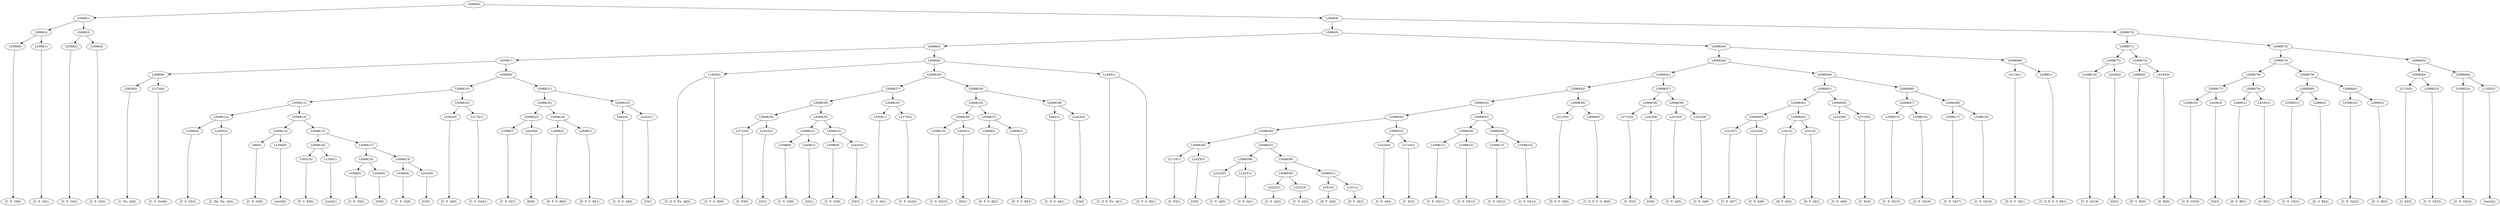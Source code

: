 digraph sample{
"L3398(0)"->"[C  E  G](0)"
"L3398(1)"->"[C  E  G](1)"
"L5068(2)"->"L3398(0)"
"L5068(2)"->"L3398(1)"
"L3398(2)"->"[C  E  G](2)"
"L3398(3)"->"[C  E  G](3)"
"L5068(3)"->"L3398(2)"
"L5068(3)"->"L3398(3)"
"L5068(1)"->"L5068(2)"
"L5068(1)"->"L5068(3)"
"L3929(0)"->"[C  Fis  A](0)"
"L2174(0)"->"[C  F  Gis](0)"
"L5068(8)"->"L3929(0)"
"L5068(8)"->"L2174(0)"
"L3398(4)"->"[C  E  G](4)"
"L2285(0)"->"[C  Dis  Fis  A](0)"
"L5068(12)"->"L3398(4)"
"L5068(12)"->"L2285(0)"
"L86(0)"->"[C  D  G](0)"
"L1350(0)"->"[rest](0)"
"L5068(14)"->"L86(0)"
"L5068(14)"->"L1350(0)"
"L3031(0)"->"[F  G  B](0)"
"L1350(1)"->"[rest](1)"
"L5068(16)"->"L3031(0)"
"L5068(16)"->"L1350(1)"
"L3398(5)"->"[C  E  G](5)"
"L2436(0)"->"[G](0)"
"L5068(18)"->"L3398(5)"
"L5068(18)"->"L2436(0)"
"L3398(6)"->"[C  E  G](6)"
"L2423(0)"->"[C](0)"
"L5068(19)"->"L3398(6)"
"L5068(19)"->"L2423(0)"
"L5068(17)"->"L5068(18)"
"L5068(17)"->"L5068(19)"
"L5068(15)"->"L5068(16)"
"L5068(15)"->"L5068(17)"
"L5068(13)"->"L5068(14)"
"L5068(13)"->"L5068(15)"
"L5068(11)"->"L5068(12)"
"L5068(11)"->"L5068(13)"
"L3304(0)"->"[C  F  A](0)"
"L2174(1)"->"[C  F  Gis](1)"
"L5068(20)"->"L3304(0)"
"L5068(20)"->"L2174(1)"
"L5068(10)"->"L5068(11)"
"L5068(10)"->"L5068(20)"
"L3398(7)"->"[C  E  G](7)"
"L4435(0)"->"[E](0)"
"L5068(23)"->"L3398(7)"
"L5068(23)"->"L4435(0)"
"L2808(0)"->"[D  F  G  B](0)"
"L2808(1)"->"[D  F  G  B](1)"
"L5068(24)"->"L2808(0)"
"L5068(24)"->"L2808(1)"
"L5068(22)"->"L5068(23)"
"L5068(22)"->"L5068(24)"
"L942(0)"->"[C  E  G  A](0)"
"L2423(1)"->"[C](1)"
"L5068(25)"->"L942(0)"
"L5068(25)"->"L2423(1)"
"L5068(21)"->"L5068(22)"
"L5068(21)"->"L5068(25)"
"L5068(9)"->"L5068(10)"
"L5068(9)"->"L5068(21)"
"L5068(7)"->"L5068(8)"
"L5068(7)"->"L5068(9)"
"L1845(0)"->"[C  D  E  Fis  A](0)"
"L1845(0)"->"[C  F  G  B](0)"
"L2710(0)"->"[C  E](0)"
"L2423(2)"->"[C](2)"
"L5068(29)"->"L2710(0)"
"L5068(29)"->"L2423(2)"
"L3398(8)"->"[C  E  G](8)"
"L2436(1)"->"[G](1)"
"L5068(31)"->"L3398(8)"
"L5068(31)"->"L2436(1)"
"L3398(9)"->"[C  E  G](9)"
"L2423(3)"->"[C](3)"
"L5068(32)"->"L3398(9)"
"L5068(32)"->"L2423(3)"
"L5068(30)"->"L5068(31)"
"L5068(30)"->"L5068(32)"
"L5068(28)"->"L5068(29)"
"L5068(28)"->"L5068(30)"
"L3304(1)"->"[C  F  A](1)"
"L2174(2)"->"[C  F  Gis](2)"
"L5068(33)"->"L3304(1)"
"L5068(33)"->"L2174(2)"
"L5068(27)"->"L5068(28)"
"L5068(27)"->"L5068(33)"
"L3398(10)"->"[C  E  G](10)"
"L4435(1)"->"[E](1)"
"L5068(36)"->"L3398(10)"
"L5068(36)"->"L4435(1)"
"L2808(2)"->"[D  F  G  B](2)"
"L2808(3)"->"[D  F  G  B](3)"
"L5068(37)"->"L2808(2)"
"L5068(37)"->"L2808(3)"
"L5068(35)"->"L5068(36)"
"L5068(35)"->"L5068(37)"
"L942(1)"->"[C  E  G  A](1)"
"L2423(4)"->"[C](4)"
"L5068(38)"->"L942(1)"
"L5068(38)"->"L2423(4)"
"L5068(34)"->"L5068(35)"
"L5068(34)"->"L5068(38)"
"L5068(26)"->"L5068(27)"
"L5068(26)"->"L5068(34)"
"L1845(1)"->"[C  D  E  Fis  A](1)"
"L1845(1)"->"[C  F  G  B](1)"
"L4390(0)"->"L1845(0)"
"L4390(0)"->"L5068(26)"
"L4390(0)"->"L1845(1)"
"L5068(6)"->"L5068(7)"
"L5068(6)"->"L4390(0)"
"L2710(1)"->"[C  E](1)"
"L2423(5)"->"[C](5)"
"L5068(46)"->"L2710(1)"
"L5068(46)"->"L2423(5)"
"L2223(0)"->"[C  E  A](0)"
"L2223(1)"->"[C  E  A](1)"
"L5068(48)"->"L2223(0)"
"L5068(48)"->"L2223(1)"
"L2223(2)"->"[C  E  A](2)"
"L2223(3)"->"[C  E  A](3)"
"L5068(50)"->"L2223(2)"
"L5068(50)"->"L2223(3)"
"L241(0)"->"[D  F  A](0)"
"L241(1)"->"[D  F  A](1)"
"L5068(51)"->"L241(0)"
"L5068(51)"->"L241(1)"
"L5068(49)"->"L5068(50)"
"L5068(49)"->"L5068(51)"
"L5068(47)"->"L5068(48)"
"L5068(47)"->"L5068(49)"
"L5068(45)"->"L5068(46)"
"L5068(45)"->"L5068(47)"
"L2223(4)"->"[C  E  A](4)"
"L2710(2)"->"[C  E](2)"
"L5068(52)"->"L2223(4)"
"L5068(52)"->"L2710(2)"
"L5068(44)"->"L5068(45)"
"L5068(44)"->"L5068(52)"
"L3398(11)"->"[C  E  G](11)"
"L3398(12)"->"[C  E  G](12)"
"L5068(54)"->"L3398(11)"
"L5068(54)"->"L3398(12)"
"L3398(13)"->"[C  E  G](13)"
"L3398(14)"->"[C  E  G](14)"
"L5068(55)"->"L3398(13)"
"L5068(55)"->"L3398(14)"
"L5068(53)"->"L5068(54)"
"L5068(53)"->"L5068(55)"
"L5068(43)"->"L5068(44)"
"L5068(43)"->"L5068(53)"
"L2115(0)"->"[D  E  F  G](0)"
"L4086(0)"->"[C  D  E  F  G  B](0)"
"L5068(56)"->"L2115(0)"
"L5068(56)"->"L4086(0)"
"L5068(42)"->"L5068(43)"
"L5068(42)"->"L5068(56)"
"L2710(3)"->"[C  E](3)"
"L2423(6)"->"[C](6)"
"L5068(58)"->"L2710(3)"
"L5068(58)"->"L2423(6)"
"L2223(5)"->"[C  E  A](5)"
"L2223(6)"->"[C  E  A](6)"
"L5068(59)"->"L2223(5)"
"L5068(59)"->"L2223(6)"
"L5068(57)"->"L5068(58)"
"L5068(57)"->"L5068(59)"
"L5068(41)"->"L5068(42)"
"L5068(41)"->"L5068(57)"
"L2223(7)"->"[C  E  A](7)"
"L2223(8)"->"[C  E  A](8)"
"L5068(63)"->"L2223(7)"
"L5068(63)"->"L2223(8)"
"L241(2)"->"[D  F  A](2)"
"L241(3)"->"[D  F  A](3)"
"L5068(64)"->"L241(2)"
"L5068(64)"->"L241(3)"
"L5068(62)"->"L5068(63)"
"L5068(62)"->"L5068(64)"
"L2223(9)"->"[C  E  A](9)"
"L2710(4)"->"[C  E](4)"
"L5068(65)"->"L2223(9)"
"L5068(65)"->"L2710(4)"
"L5068(61)"->"L5068(62)"
"L5068(61)"->"L5068(65)"
"L3398(15)"->"[C  E  G](15)"
"L3398(16)"->"[C  E  G](16)"
"L5068(67)"->"L3398(15)"
"L5068(67)"->"L3398(16)"
"L3398(17)"->"[C  E  G](17)"
"L3398(18)"->"[C  E  G](18)"
"L5068(68)"->"L3398(17)"
"L5068(68)"->"L3398(18)"
"L5068(66)"->"L5068(67)"
"L5068(66)"->"L5068(68)"
"L5068(60)"->"L5068(61)"
"L5068(60)"->"L5068(66)"
"L5068(40)"->"L5068(41)"
"L5068(40)"->"L5068(60)"
"L2115(1)"->"[D  E  F  G](1)"
"L4086(1)"->"[C  D  E  F  G  B](1)"
"L5068(69)"->"L2115(1)"
"L5068(69)"->"L4086(1)"
"L5068(39)"->"L5068(40)"
"L5068(39)"->"L5068(69)"
"L5068(5)"->"L5068(6)"
"L5068(5)"->"L5068(39)"
"L3398(19)"->"[C  E  G](19)"
"L2436(2)"->"[G](2)"
"L5068(72)"->"L3398(19)"
"L5068(72)"->"L2436(2)"
"L2806(0)"->"[D  G  B](0)"
"L4193(0)"->"[D  B](0)"
"L5068(73)"->"L2806(0)"
"L5068(73)"->"L4193(0)"
"L5068(71)"->"L5068(72)"
"L5068(71)"->"L5068(73)"
"L3398(20)"->"[C  E  G](20)"
"L2436(3)"->"[G](3)"
"L5068(77)"->"L3398(20)"
"L5068(77)"->"L2436(3)"
"L2806(1)"->"[D  G  B](1)"
"L4193(1)"->"[D  B](1)"
"L5068(78)"->"L2806(1)"
"L5068(78)"->"L4193(1)"
"L5068(76)"->"L5068(77)"
"L5068(76)"->"L5068(78)"
"L3398(21)"->"[C  E  G](21)"
"L2806(2)"->"[D  G  B](2)"
"L5068(80)"->"L3398(21)"
"L5068(80)"->"L2806(2)"
"L3398(22)"->"[C  E  G](22)"
"L2806(3)"->"[D  G  B](3)"
"L5068(81)"->"L3398(22)"
"L5068(81)"->"L2806(3)"
"L5068(79)"->"L5068(80)"
"L5068(79)"->"L5068(81)"
"L5068(75)"->"L5068(76)"
"L5068(75)"->"L5068(79)"
"L2710(5)"->"[C  E](5)"
"L3398(23)"->"[C  E  G](23)"
"L5068(83)"->"L2710(5)"
"L5068(83)"->"L3398(23)"
"L3398(24)"->"[C  E  G](24)"
"L1350(2)"->"[rest](2)"
"L5068(84)"->"L3398(24)"
"L5068(84)"->"L1350(2)"
"L5068(82)"->"L5068(83)"
"L5068(82)"->"L5068(84)"
"L5068(74)"->"L5068(75)"
"L5068(74)"->"L5068(82)"
"L5068(70)"->"L5068(71)"
"L5068(70)"->"L5068(74)"
"L5068(4)"->"L5068(5)"
"L5068(4)"->"L5068(70)"
"L5068(0)"->"L5068(1)"
"L5068(0)"->"L5068(4)"
{rank = min; "L5068(0)"}
{rank = same; "L5068(1)"; "L5068(4)";}
{rank = same; "L5068(2)"; "L5068(3)"; "L5068(5)"; "L5068(70)";}
{rank = same; "L3398(0)"; "L3398(1)"; "L3398(2)"; "L3398(3)"; "L5068(6)"; "L5068(39)"; "L5068(71)"; "L5068(74)";}
{rank = same; "L5068(7)"; "L4390(0)"; "L5068(40)"; "L5068(69)"; "L5068(72)"; "L5068(73)"; "L5068(75)"; "L5068(82)";}
{rank = same; "L5068(8)"; "L5068(9)"; "L1845(0)"; "L5068(26)"; "L1845(1)"; "L5068(41)"; "L5068(60)"; "L2115(1)"; "L4086(1)"; "L3398(19)"; "L2436(2)"; "L2806(0)"; "L4193(0)"; "L5068(76)"; "L5068(79)"; "L5068(83)"; "L5068(84)";}
{rank = same; "L3929(0)"; "L2174(0)"; "L5068(10)"; "L5068(21)"; "L5068(27)"; "L5068(34)"; "L5068(42)"; "L5068(57)"; "L5068(61)"; "L5068(66)"; "L5068(77)"; "L5068(78)"; "L5068(80)"; "L5068(81)"; "L2710(5)"; "L3398(23)"; "L3398(24)"; "L1350(2)";}
{rank = same; "L5068(11)"; "L5068(20)"; "L5068(22)"; "L5068(25)"; "L5068(28)"; "L5068(33)"; "L5068(35)"; "L5068(38)"; "L5068(43)"; "L5068(56)"; "L5068(58)"; "L5068(59)"; "L5068(62)"; "L5068(65)"; "L5068(67)"; "L5068(68)"; "L3398(20)"; "L2436(3)"; "L2806(1)"; "L4193(1)"; "L3398(21)"; "L2806(2)"; "L3398(22)"; "L2806(3)";}
{rank = same; "L5068(12)"; "L5068(13)"; "L3304(0)"; "L2174(1)"; "L5068(23)"; "L5068(24)"; "L942(0)"; "L2423(1)"; "L5068(29)"; "L5068(30)"; "L3304(1)"; "L2174(2)"; "L5068(36)"; "L5068(37)"; "L942(1)"; "L2423(4)"; "L5068(44)"; "L5068(53)"; "L2115(0)"; "L4086(0)"; "L2710(3)"; "L2423(6)"; "L2223(5)"; "L2223(6)"; "L5068(63)"; "L5068(64)"; "L2223(9)"; "L2710(4)"; "L3398(15)"; "L3398(16)"; "L3398(17)"; "L3398(18)";}
{rank = same; "L3398(4)"; "L2285(0)"; "L5068(14)"; "L5068(15)"; "L3398(7)"; "L4435(0)"; "L2808(0)"; "L2808(1)"; "L2710(0)"; "L2423(2)"; "L5068(31)"; "L5068(32)"; "L3398(10)"; "L4435(1)"; "L2808(2)"; "L2808(3)"; "L5068(45)"; "L5068(52)"; "L5068(54)"; "L5068(55)"; "L2223(7)"; "L2223(8)"; "L241(2)"; "L241(3)";}
{rank = same; "L86(0)"; "L1350(0)"; "L5068(16)"; "L5068(17)"; "L3398(8)"; "L2436(1)"; "L3398(9)"; "L2423(3)"; "L5068(46)"; "L5068(47)"; "L2223(4)"; "L2710(2)"; "L3398(11)"; "L3398(12)"; "L3398(13)"; "L3398(14)";}
{rank = same; "L3031(0)"; "L1350(1)"; "L5068(18)"; "L5068(19)"; "L2710(1)"; "L2423(5)"; "L5068(48)"; "L5068(49)";}
{rank = same; "L3398(5)"; "L2436(0)"; "L3398(6)"; "L2423(0)"; "L2223(0)"; "L2223(1)"; "L5068(50)"; "L5068(51)";}
{rank = same; "L2223(2)"; "L2223(3)"; "L241(0)"; "L241(1)";}
{rank = max; "[C  D  E  F  G  B](0)"; "[C  D  E  F  G  B](1)"; "[C  D  E  Fis  A](0)"; "[C  D  E  Fis  A](1)"; "[C  D  G](0)"; "[C  Dis  Fis  A](0)"; "[C  E  A](0)"; "[C  E  A](1)"; "[C  E  A](2)"; "[C  E  A](3)"; "[C  E  A](4)"; "[C  E  A](5)"; "[C  E  A](6)"; "[C  E  A](7)"; "[C  E  A](8)"; "[C  E  A](9)"; "[C  E  G  A](0)"; "[C  E  G  A](1)"; "[C  E  G](0)"; "[C  E  G](1)"; "[C  E  G](10)"; "[C  E  G](11)"; "[C  E  G](12)"; "[C  E  G](13)"; "[C  E  G](14)"; "[C  E  G](15)"; "[C  E  G](16)"; "[C  E  G](17)"; "[C  E  G](18)"; "[C  E  G](19)"; "[C  E  G](2)"; "[C  E  G](20)"; "[C  E  G](21)"; "[C  E  G](22)"; "[C  E  G](23)"; "[C  E  G](24)"; "[C  E  G](3)"; "[C  E  G](4)"; "[C  E  G](5)"; "[C  E  G](6)"; "[C  E  G](7)"; "[C  E  G](8)"; "[C  E  G](9)"; "[C  E](0)"; "[C  E](1)"; "[C  E](2)"; "[C  E](3)"; "[C  E](4)"; "[C  E](5)"; "[C  F  A](0)"; "[C  F  A](1)"; "[C  F  G  B](0)"; "[C  F  G  B](1)"; "[C  F  Gis](0)"; "[C  F  Gis](1)"; "[C  F  Gis](2)"; "[C  Fis  A](0)"; "[C](0)"; "[C](1)"; "[C](2)"; "[C](3)"; "[C](4)"; "[C](5)"; "[C](6)"; "[D  B](0)"; "[D  B](1)"; "[D  E  F  G](0)"; "[D  E  F  G](1)"; "[D  F  A](0)"; "[D  F  A](1)"; "[D  F  A](2)"; "[D  F  A](3)"; "[D  F  G  B](0)"; "[D  F  G  B](1)"; "[D  F  G  B](2)"; "[D  F  G  B](3)"; "[D  G  B](0)"; "[D  G  B](1)"; "[D  G  B](2)"; "[D  G  B](3)"; "[E](0)"; "[E](1)"; "[F  G  B](0)"; "[G](0)"; "[G](1)"; "[G](2)"; "[G](3)"; "[rest](0)"; "[rest](1)"; "[rest](2)";}
}